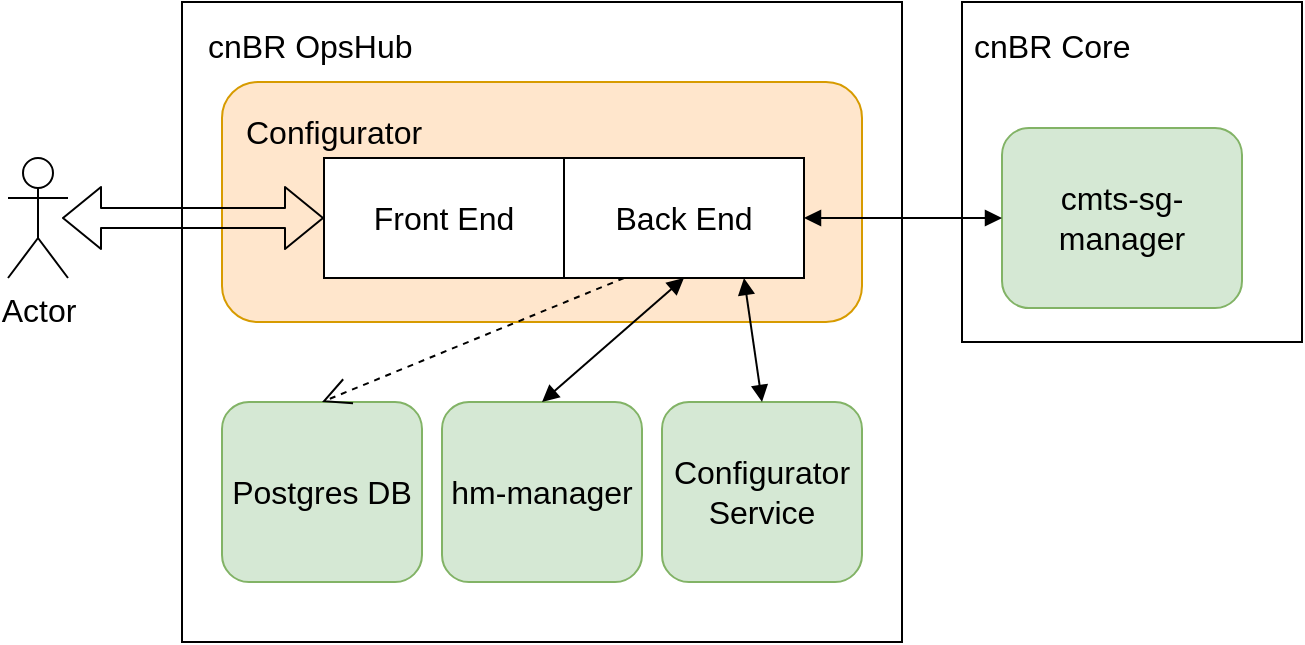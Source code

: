 <mxfile version="10.7.5" type="github"><diagram id="rTLUUMX6LAzchbCLPrgo" name="Page-1"><mxGraphModel dx="967" dy="1101" grid="1" gridSize="10" guides="1" tooltips="1" connect="1" arrows="1" fold="1" page="1" pageScale="1" pageWidth="827" pageHeight="1169" math="0" shadow="0"><root><mxCell id="0"/><mxCell id="1" parent="0"/><mxCell id="5hqckGEUF_hD5wS7_W1--35" value="" style="rounded=0;whiteSpace=wrap;html=1;fontSize=16;" vertex="1" parent="1"><mxGeometry x="500" y="480" width="170" height="170" as="geometry"/></mxCell><mxCell id="5hqckGEUF_hD5wS7_W1--34" value="" style="rounded=0;whiteSpace=wrap;html=1;fontSize=16;" vertex="1" parent="1"><mxGeometry x="110" y="480" width="360" height="320" as="geometry"/></mxCell><mxCell id="5hqckGEUF_hD5wS7_W1--11" value="" style="rounded=1;whiteSpace=wrap;html=1;fontSize=16;fillColor=#ffe6cc;strokeColor=#d79b00;" vertex="1" parent="1"><mxGeometry x="130" y="520" width="320" height="120" as="geometry"/></mxCell><mxCell id="5hqckGEUF_hD5wS7_W1--1" value="Actor" style="shape=umlActor;verticalLabelPosition=bottom;labelBackgroundColor=#ffffff;verticalAlign=top;html=1;fontSize=16;" vertex="1" parent="1"><mxGeometry x="23" y="558" width="30" height="60" as="geometry"/></mxCell><mxCell id="5hqckGEUF_hD5wS7_W1--8" value="&lt;font style=&quot;font-size: 16px;&quot;&gt;Back End&lt;/font&gt;" style="rounded=0;whiteSpace=wrap;html=1;fontSize=16;" vertex="1" parent="1"><mxGeometry x="301" y="558" width="120" height="60" as="geometry"/></mxCell><mxCell id="5hqckGEUF_hD5wS7_W1--3" value="&lt;font style=&quot;font-size: 16px;&quot;&gt;Front End&lt;/font&gt;" style="rounded=0;whiteSpace=wrap;html=1;fontSize=16;" vertex="1" parent="1"><mxGeometry x="181" y="558" width="120" height="60" as="geometry"/></mxCell><mxCell id="5hqckGEUF_hD5wS7_W1--16" value="&lt;font style=&quot;font-size: 16px&quot;&gt;cnBR OpsHub&lt;/font&gt;" style="text;html=1;resizable=0;points=[];autosize=1;align=left;verticalAlign=top;spacingTop=-4;fontSize=16;" vertex="1" parent="1"><mxGeometry x="121" y="490" width="120" height="20" as="geometry"/></mxCell><mxCell id="5hqckGEUF_hD5wS7_W1--18" value="hm-manager" style="rounded=1;whiteSpace=wrap;html=1;fontSize=16;fillColor=#d5e8d4;strokeColor=#82b366;" vertex="1" parent="1"><mxGeometry x="240" y="680" width="100" height="90" as="geometry"/></mxCell><mxCell id="5hqckGEUF_hD5wS7_W1--20" value="Postgres DB" style="rounded=1;whiteSpace=wrap;html=1;fontSize=16;fillColor=#d5e8d4;strokeColor=#82b366;" vertex="1" parent="1"><mxGeometry x="130" y="680" width="100" height="90" as="geometry"/></mxCell><mxCell id="5hqckGEUF_hD5wS7_W1--22" value="cmts-sg-manager" style="rounded=1;whiteSpace=wrap;html=1;fontSize=16;fillColor=#d5e8d4;strokeColor=#82b366;" vertex="1" parent="1"><mxGeometry x="520" y="543" width="120" height="90" as="geometry"/></mxCell><mxCell id="5hqckGEUF_hD5wS7_W1--24" value="cnBR Core" style="text;html=1;resizable=0;points=[];autosize=1;align=left;verticalAlign=top;spacingTop=-4;fontSize=16;" vertex="1" parent="1"><mxGeometry x="504" y="490" width="90" height="20" as="geometry"/></mxCell><mxCell id="5hqckGEUF_hD5wS7_W1--28" value="" style="shape=flexArrow;endArrow=classic;startArrow=classic;html=1;entryX=0;entryY=0.5;entryDx=0;entryDy=0;fontSize=16;" edge="1" parent="1" target="5hqckGEUF_hD5wS7_W1--3"><mxGeometry width="50" height="50" relative="1" as="geometry"><mxPoint x="50" y="588" as="sourcePoint"/><mxPoint x="70" y="840" as="targetPoint"/></mxGeometry></mxCell><mxCell id="5hqckGEUF_hD5wS7_W1--33" value="Configurator Service" style="rounded=1;whiteSpace=wrap;html=1;fontSize=16;fillColor=#d5e8d4;strokeColor=#82b366;" vertex="1" parent="1"><mxGeometry x="350" y="680" width="100" height="90" as="geometry"/></mxCell><mxCell id="5hqckGEUF_hD5wS7_W1--42" value="Configurator&lt;br&gt;" style="text;html=1;resizable=0;points=[];autosize=1;align=left;verticalAlign=top;spacingTop=-4;fontSize=16;" vertex="1" parent="1"><mxGeometry x="140" y="533" width="100" height="20" as="geometry"/></mxCell><mxCell id="5hqckGEUF_hD5wS7_W1--48" value="" style="endArrow=open;endSize=12;dashed=1;html=1;fontSize=16;exitX=0.25;exitY=1;exitDx=0;exitDy=0;entryX=0.5;entryY=0;entryDx=0;entryDy=0;" edge="1" parent="1" source="5hqckGEUF_hD5wS7_W1--8" target="5hqckGEUF_hD5wS7_W1--20"><mxGeometry width="160" relative="1" as="geometry"><mxPoint x="20" y="820" as="sourcePoint"/><mxPoint x="180" y="820" as="targetPoint"/></mxGeometry></mxCell><mxCell id="5hqckGEUF_hD5wS7_W1--49" value="" style="endArrow=block;startArrow=block;endFill=1;startFill=1;html=1;fontSize=16;entryX=0.5;entryY=1;entryDx=0;entryDy=0;exitX=0.5;exitY=0;exitDx=0;exitDy=0;" edge="1" parent="1" source="5hqckGEUF_hD5wS7_W1--18" target="5hqckGEUF_hD5wS7_W1--8"><mxGeometry width="160" relative="1" as="geometry"><mxPoint x="20" y="820" as="sourcePoint"/><mxPoint x="180" y="820" as="targetPoint"/></mxGeometry></mxCell><mxCell id="5hqckGEUF_hD5wS7_W1--50" value="" style="endArrow=block;startArrow=block;endFill=1;startFill=1;html=1;fontSize=16;entryX=0.75;entryY=1;entryDx=0;entryDy=0;exitX=0.5;exitY=0;exitDx=0;exitDy=0;" edge="1" parent="1" source="5hqckGEUF_hD5wS7_W1--33" target="5hqckGEUF_hD5wS7_W1--8"><mxGeometry width="160" relative="1" as="geometry"><mxPoint x="20" y="820" as="sourcePoint"/><mxPoint x="180" y="820" as="targetPoint"/></mxGeometry></mxCell><mxCell id="5hqckGEUF_hD5wS7_W1--51" value="" style="endArrow=block;startArrow=block;endFill=1;startFill=1;html=1;fontSize=16;entryX=1;entryY=0.5;entryDx=0;entryDy=0;" edge="1" parent="1" source="5hqckGEUF_hD5wS7_W1--22" target="5hqckGEUF_hD5wS7_W1--8"><mxGeometry width="160" relative="1" as="geometry"><mxPoint x="20" y="820" as="sourcePoint"/><mxPoint x="180" y="820" as="targetPoint"/></mxGeometry></mxCell></root></mxGraphModel></diagram></mxfile>